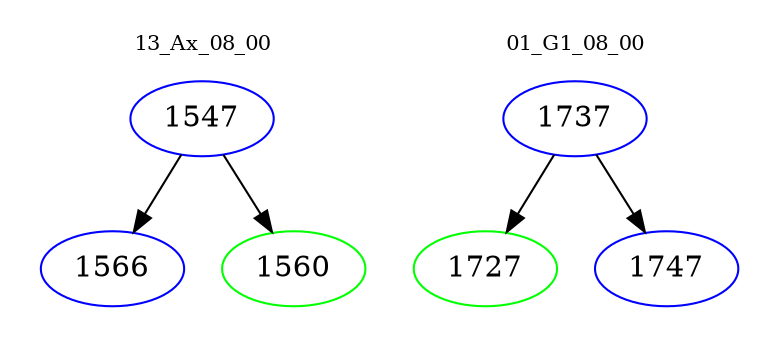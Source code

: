 digraph{
subgraph cluster_0 {
color = white
label = "13_Ax_08_00";
fontsize=10;
T0_1547 [label="1547", color="blue"]
T0_1547 -> T0_1566 [color="black"]
T0_1566 [label="1566", color="blue"]
T0_1547 -> T0_1560 [color="black"]
T0_1560 [label="1560", color="green"]
}
subgraph cluster_1 {
color = white
label = "01_G1_08_00";
fontsize=10;
T1_1737 [label="1737", color="blue"]
T1_1737 -> T1_1727 [color="black"]
T1_1727 [label="1727", color="green"]
T1_1737 -> T1_1747 [color="black"]
T1_1747 [label="1747", color="blue"]
}
}
